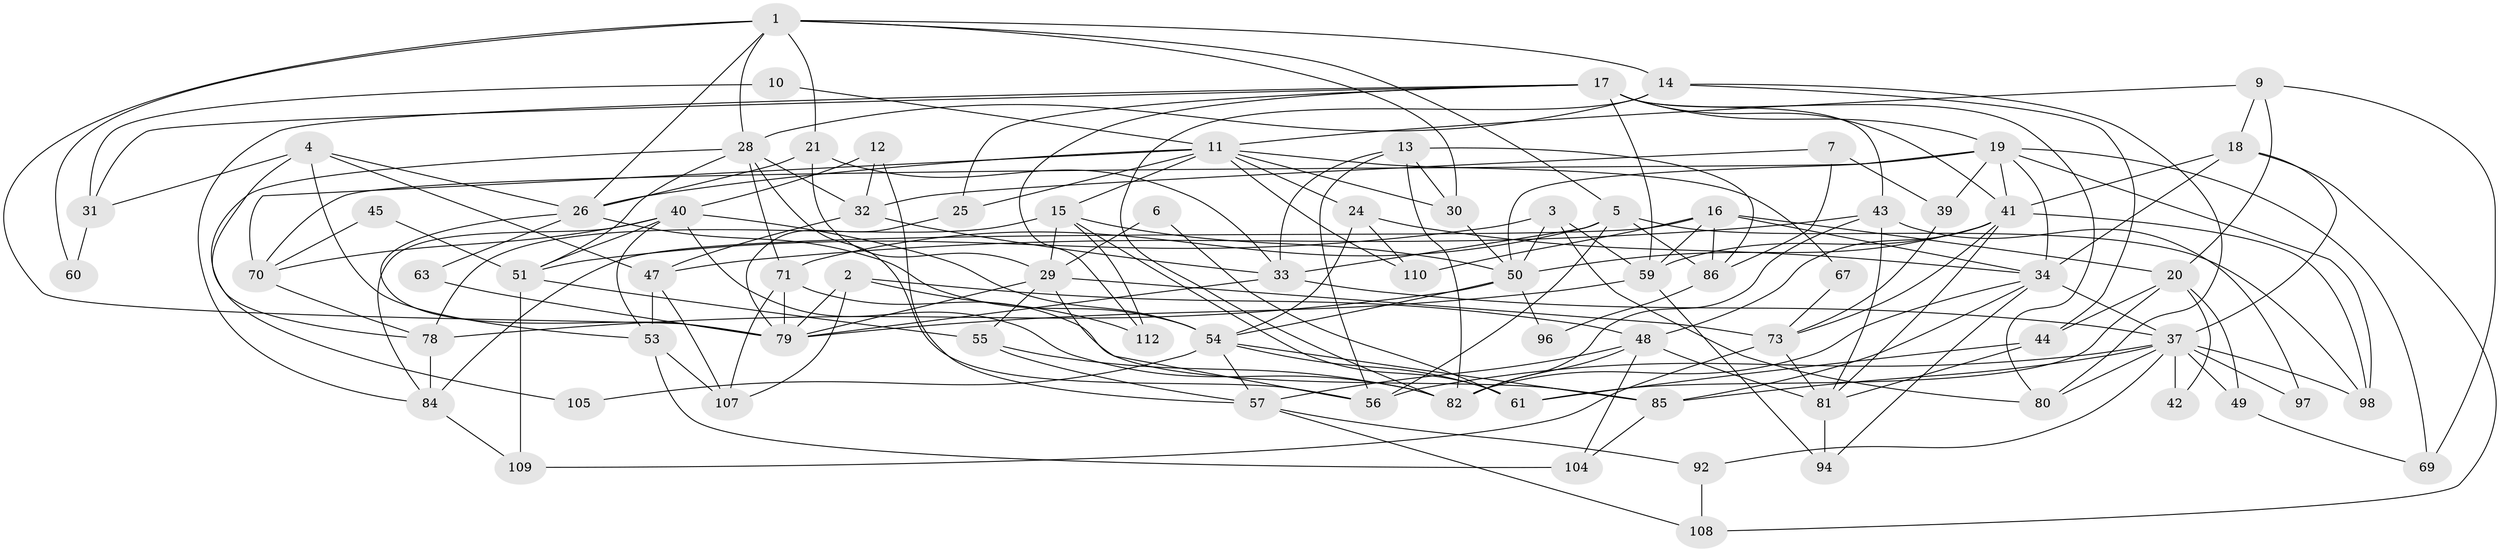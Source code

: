 // Generated by graph-tools (version 1.1) at 2025/24/03/03/25 07:24:04]
// undirected, 77 vertices, 188 edges
graph export_dot {
graph [start="1"]
  node [color=gray90,style=filled];
  1 [super="+101"];
  2 [super="+8"];
  3 [super="+36"];
  4 [super="+102"];
  5 [super="+27"];
  6;
  7;
  9;
  10;
  11 [super="+22"];
  12;
  13 [super="+52"];
  14 [super="+46"];
  15 [super="+90"];
  16 [super="+23"];
  17 [super="+64"];
  18 [super="+91"];
  19 [super="+99"];
  20 [super="+38"];
  21;
  24 [super="+77"];
  25;
  26 [super="+88"];
  28 [super="+35"];
  29 [super="+74"];
  30;
  31;
  32 [super="+66"];
  33;
  34 [super="+95"];
  37 [super="+83"];
  39;
  40 [super="+89"];
  41 [super="+62"];
  42;
  43;
  44;
  45;
  47 [super="+93"];
  48;
  49;
  50 [super="+113"];
  51 [super="+76"];
  53 [super="+75"];
  54 [super="+106"];
  55;
  56 [super="+58"];
  57 [super="+65"];
  59 [super="+68"];
  60;
  61 [super="+72"];
  63;
  67;
  69;
  70 [super="+111"];
  71;
  73 [super="+103"];
  78;
  79 [super="+114"];
  80 [super="+87"];
  81 [super="+100"];
  82;
  84;
  85;
  86;
  92;
  94;
  96;
  97;
  98;
  104;
  105;
  107;
  108;
  109;
  110;
  112;
  1 -- 30;
  1 -- 60;
  1 -- 14;
  1 -- 5;
  1 -- 21;
  1 -- 26;
  1 -- 28;
  1 -- 79;
  2 -- 112;
  2 -- 107;
  2 -- 48;
  2 -- 79;
  3 -- 50;
  3 -- 80;
  3 -- 59;
  3 -- 51;
  4 -- 78;
  4 -- 53;
  4 -- 26;
  4 -- 47;
  4 -- 31;
  5 -- 33;
  5 -- 56 [weight=2];
  5 -- 86;
  5 -- 98;
  5 -- 71;
  6 -- 61;
  6 -- 29;
  7 -- 32;
  7 -- 86;
  7 -- 39;
  9 -- 18;
  9 -- 20;
  9 -- 69;
  9 -- 11;
  10 -- 31;
  10 -- 11;
  11 -- 25;
  11 -- 67;
  11 -- 110;
  11 -- 15;
  11 -- 70;
  11 -- 24;
  11 -- 26;
  11 -- 30;
  12 -- 40;
  12 -- 32;
  12 -- 57;
  13 -- 86;
  13 -- 33;
  13 -- 82;
  13 -- 30;
  13 -- 56;
  14 -- 82;
  14 -- 44;
  14 -- 28;
  14 -- 80;
  15 -- 61;
  15 -- 112;
  15 -- 78;
  15 -- 50;
  15 -- 29;
  16 -- 59;
  16 -- 110;
  16 -- 20;
  16 -- 86;
  16 -- 84;
  16 -- 34;
  17 -- 84;
  17 -- 19;
  17 -- 25;
  17 -- 31;
  17 -- 112;
  17 -- 43;
  17 -- 41;
  17 -- 80;
  17 -- 59;
  18 -- 108;
  18 -- 34;
  18 -- 41;
  18 -- 37;
  19 -- 41;
  19 -- 39;
  19 -- 70;
  19 -- 98;
  19 -- 50;
  19 -- 69;
  19 -- 34;
  20 -- 44;
  20 -- 49;
  20 -- 42;
  20 -- 61;
  21 -- 29;
  21 -- 26;
  21 -- 33;
  24 -- 110;
  24 -- 54;
  24 -- 34;
  25 -- 79;
  26 -- 54;
  26 -- 63;
  26 -- 79;
  28 -- 56;
  28 -- 71 [weight=2];
  28 -- 32;
  28 -- 105;
  28 -- 51;
  29 -- 56;
  29 -- 79;
  29 -- 73;
  29 -- 55;
  30 -- 50;
  31 -- 60;
  32 -- 33;
  32 -- 47;
  33 -- 37;
  33 -- 79;
  34 -- 37;
  34 -- 82;
  34 -- 85;
  34 -- 94;
  37 -- 85;
  37 -- 80;
  37 -- 92;
  37 -- 98;
  37 -- 49;
  37 -- 97;
  37 -- 42;
  37 -- 56;
  39 -- 73;
  40 -- 82;
  40 -- 51;
  40 -- 84;
  40 -- 70;
  40 -- 54;
  40 -- 53;
  41 -- 48;
  41 -- 81;
  41 -- 98;
  41 -- 73;
  41 -- 50;
  41 -- 59;
  43 -- 82;
  43 -- 97;
  43 -- 81;
  43 -- 47;
  44 -- 61;
  44 -- 81;
  45 -- 70;
  45 -- 51;
  47 -- 107;
  47 -- 53;
  48 -- 104;
  48 -- 57;
  48 -- 81;
  48 -- 82;
  49 -- 69;
  50 -- 54;
  50 -- 78;
  50 -- 96;
  51 -- 109;
  51 -- 55;
  53 -- 107;
  53 -- 104;
  54 -- 61;
  54 -- 105;
  54 -- 85;
  54 -- 57;
  55 -- 57;
  55 -- 82;
  57 -- 108;
  57 -- 92;
  59 -- 79;
  59 -- 94;
  63 -- 79;
  67 -- 73;
  70 -- 78;
  71 -- 79;
  71 -- 85;
  71 -- 107;
  73 -- 81;
  73 -- 109;
  78 -- 84;
  81 -- 94;
  84 -- 109;
  85 -- 104;
  86 -- 96;
  92 -- 108;
}
